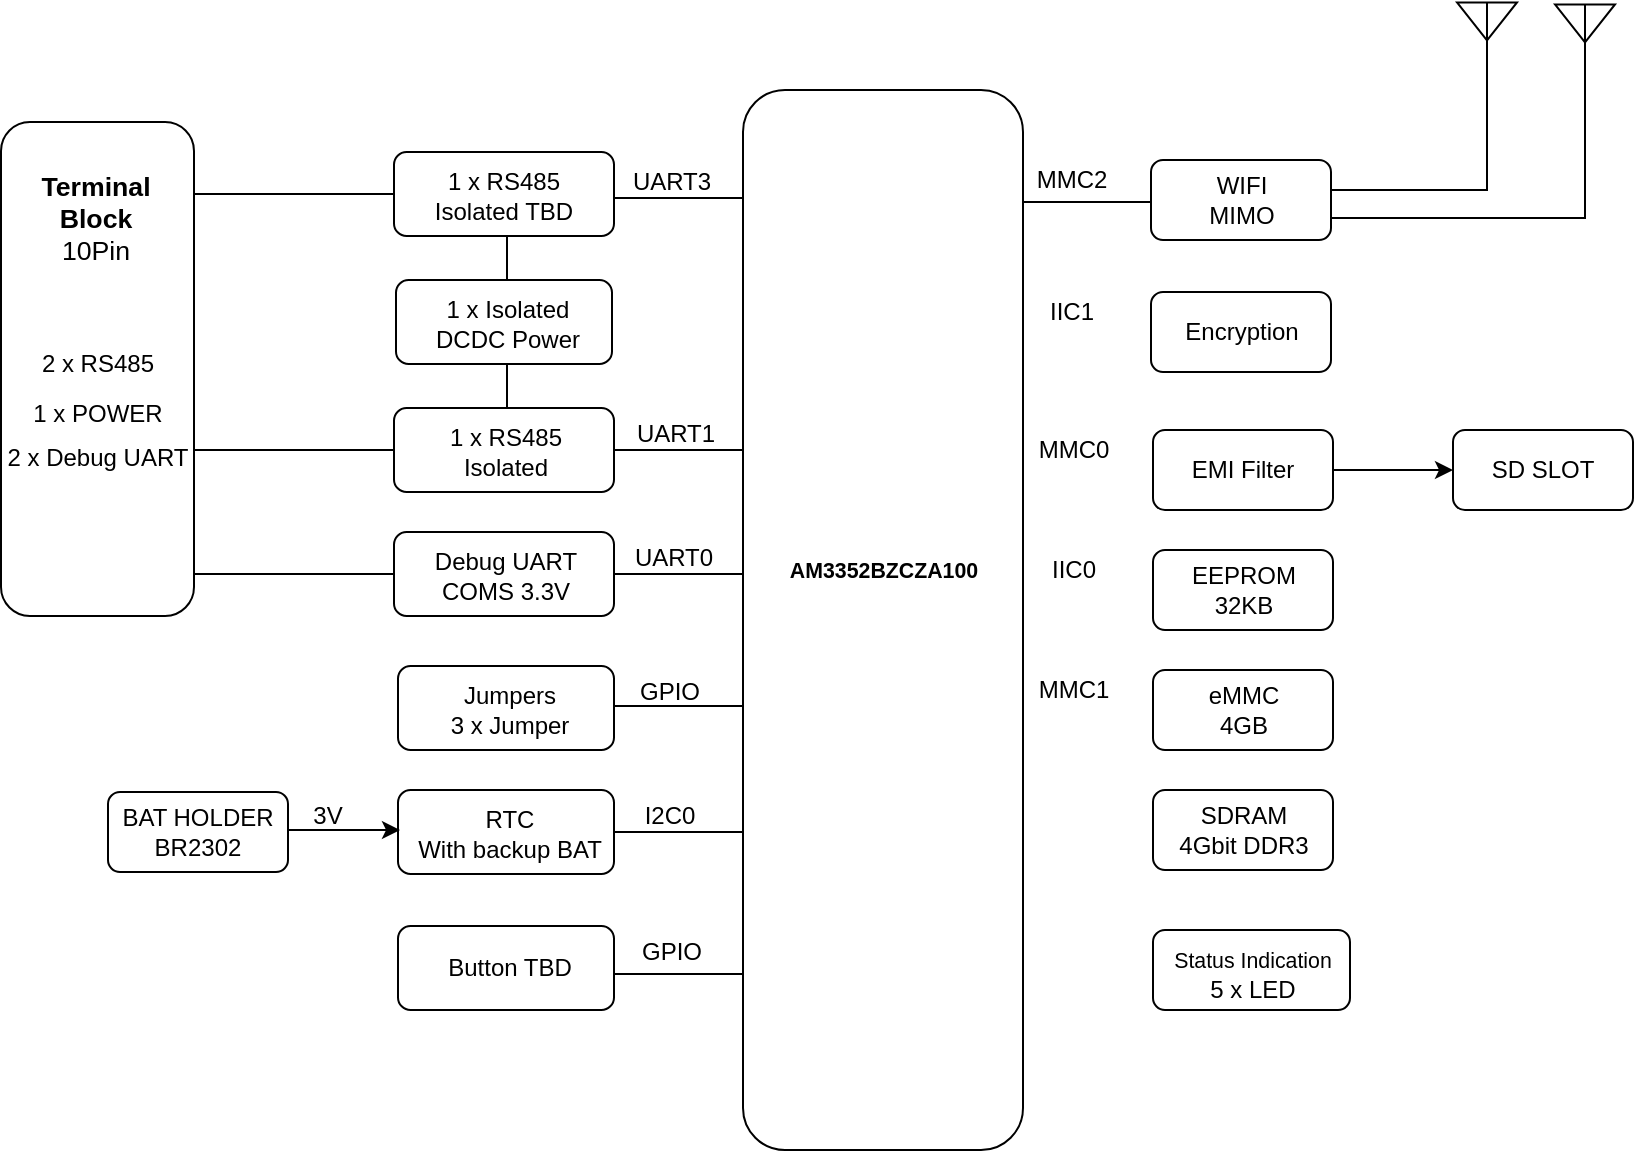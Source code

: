 <mxfile version="14.2.7" type="github"><diagram id="8Har5-MU0aXzjVDksSwH" name="Page-1"><mxGraphModel dx="1483" dy="794" grid="1" gridSize="1" guides="1" tooltips="1" connect="1" arrows="1" fold="1" page="1" pageScale="1" pageWidth="1169" pageHeight="1654" math="0" shadow="0"><root><mxCell id="0"/><mxCell id="1" parent="0"/><mxCell id="aE9xWVbpIm6cExN5liFA-1" value="" style="rounded=1;whiteSpace=wrap;html=1;" vertex="1" parent="1"><mxGeometry x="542.5" y="149" width="140" height="530" as="geometry"/></mxCell><mxCell id="aE9xWVbpIm6cExN5liFA-2" value="&lt;span lang=&quot;EN-US&quot; style=&quot;font-size: 8.0pt ; font-family: &amp;quot;arial narrow&amp;quot; , sans-serif&quot;&gt;AM3352BZCZA100&lt;/span&gt;" style="text;html=1;strokeColor=none;fillColor=none;align=center;verticalAlign=middle;whiteSpace=wrap;rounded=0;fontStyle=1" vertex="1" parent="1"><mxGeometry x="567.5" y="369" width="90" height="40" as="geometry"/></mxCell><mxCell id="aE9xWVbpIm6cExN5liFA-3" value="" style="rounded=1;whiteSpace=wrap;html=1;" vertex="1" parent="1"><mxGeometry x="746.5" y="250" width="90" height="40" as="geometry"/></mxCell><mxCell id="aE9xWVbpIm6cExN5liFA-4" value="Encryption" style="text;html=1;strokeColor=none;fillColor=none;align=center;verticalAlign=middle;whiteSpace=wrap;rounded=0;" vertex="1" parent="1"><mxGeometry x="771.5" y="260" width="40" height="20" as="geometry"/></mxCell><mxCell id="aE9xWVbpIm6cExN5liFA-13" value="IIC1" style="text;html=1;strokeColor=none;fillColor=none;align=center;verticalAlign=middle;whiteSpace=wrap;rounded=0;" vertex="1" parent="1"><mxGeometry x="686.5" y="250" width="40" height="20" as="geometry"/></mxCell><mxCell id="aE9xWVbpIm6cExN5liFA-16" value="" style="rounded=1;whiteSpace=wrap;html=1;" vertex="1" parent="1"><mxGeometry x="747.5" y="319" width="90" height="40" as="geometry"/></mxCell><mxCell id="aE9xWVbpIm6cExN5liFA-17" value="EMI Filter" style="text;html=1;strokeColor=none;fillColor=none;align=center;verticalAlign=middle;whiteSpace=wrap;rounded=0;" vertex="1" parent="1"><mxGeometry x="765" y="329" width="55" height="20" as="geometry"/></mxCell><mxCell id="aE9xWVbpIm6cExN5liFA-18" value="MMC0" style="text;html=1;strokeColor=none;fillColor=none;align=center;verticalAlign=middle;whiteSpace=wrap;rounded=0;" vertex="1" parent="1"><mxGeometry x="687.5" y="319" width="40" height="20" as="geometry"/></mxCell><mxCell id="aE9xWVbpIm6cExN5liFA-20" value="" style="rounded=1;whiteSpace=wrap;html=1;" vertex="1" parent="1"><mxGeometry x="897.5" y="319" width="90" height="40" as="geometry"/></mxCell><mxCell id="aE9xWVbpIm6cExN5liFA-21" value="SD SLOT" style="text;html=1;strokeColor=none;fillColor=none;align=center;verticalAlign=middle;whiteSpace=wrap;rounded=0;" vertex="1" parent="1"><mxGeometry x="915" y="329" width="55" height="20" as="geometry"/></mxCell><mxCell id="aE9xWVbpIm6cExN5liFA-23" value="" style="endArrow=classic;html=1;entryX=0;entryY=0.5;entryDx=0;entryDy=0;" edge="1" parent="1"><mxGeometry width="50" height="50" relative="1" as="geometry"><mxPoint x="837.5" y="339" as="sourcePoint"/><mxPoint x="897.5" y="339.0" as="targetPoint"/></mxGeometry></mxCell><mxCell id="aE9xWVbpIm6cExN5liFA-25" value="" style="rounded=1;whiteSpace=wrap;html=1;" vertex="1" parent="1"><mxGeometry x="747.5" y="379" width="90" height="40" as="geometry"/></mxCell><mxCell id="aE9xWVbpIm6cExN5liFA-26" value="EEPROM&lt;br&gt;32KB" style="text;html=1;strokeColor=none;fillColor=none;align=center;verticalAlign=middle;whiteSpace=wrap;rounded=0;" vertex="1" parent="1"><mxGeometry x="772.5" y="389" width="40" height="20" as="geometry"/></mxCell><mxCell id="aE9xWVbpIm6cExN5liFA-27" value="IIC0&lt;br&gt;" style="text;html=1;strokeColor=none;fillColor=none;align=center;verticalAlign=middle;whiteSpace=wrap;rounded=0;" vertex="1" parent="1"><mxGeometry x="687.5" y="379" width="40" height="20" as="geometry"/></mxCell><mxCell id="aE9xWVbpIm6cExN5liFA-29" value="" style="rounded=1;whiteSpace=wrap;html=1;" vertex="1" parent="1"><mxGeometry x="747.5" y="439" width="90" height="40" as="geometry"/></mxCell><mxCell id="aE9xWVbpIm6cExN5liFA-30" value="eMMC&lt;br&gt;4GB" style="text;html=1;strokeColor=none;fillColor=none;align=center;verticalAlign=middle;whiteSpace=wrap;rounded=0;" vertex="1" parent="1"><mxGeometry x="772.5" y="449" width="40" height="20" as="geometry"/></mxCell><mxCell id="aE9xWVbpIm6cExN5liFA-31" value="MMC1" style="text;html=1;strokeColor=none;fillColor=none;align=center;verticalAlign=middle;whiteSpace=wrap;rounded=0;" vertex="1" parent="1"><mxGeometry x="687.5" y="439" width="40" height="20" as="geometry"/></mxCell><mxCell id="aE9xWVbpIm6cExN5liFA-32" value="" style="rounded=1;whiteSpace=wrap;html=1;" vertex="1" parent="1"><mxGeometry x="747.5" y="499" width="90" height="40" as="geometry"/></mxCell><mxCell id="aE9xWVbpIm6cExN5liFA-33" value="SDRAM&lt;br&gt;4Gbit DDR3" style="text;html=1;strokeColor=none;fillColor=none;align=center;verticalAlign=middle;whiteSpace=wrap;rounded=0;" vertex="1" parent="1"><mxGeometry x="747.5" y="509" width="90" height="20" as="geometry"/></mxCell><mxCell id="aE9xWVbpIm6cExN5liFA-44" value="" style="rounded=1;whiteSpace=wrap;html=1;" vertex="1" parent="1"><mxGeometry x="746.5" y="184" width="90" height="40" as="geometry"/></mxCell><mxCell id="aE9xWVbpIm6cExN5liFA-45" value="WIFI&lt;br&gt;MIMO" style="text;html=1;strokeColor=none;fillColor=none;align=center;verticalAlign=middle;whiteSpace=wrap;rounded=0;" vertex="1" parent="1"><mxGeometry x="771.5" y="194" width="40" height="20" as="geometry"/></mxCell><mxCell id="aE9xWVbpIm6cExN5liFA-46" value="MMC2" style="text;html=1;strokeColor=none;fillColor=none;align=center;verticalAlign=middle;whiteSpace=wrap;rounded=0;" vertex="1" parent="1"><mxGeometry x="686.5" y="184" width="40" height="20" as="geometry"/></mxCell><mxCell id="aE9xWVbpIm6cExN5liFA-62" value="" style="verticalLabelPosition=bottom;shadow=0;dashed=0;align=center;html=1;verticalAlign=top;shape=mxgraph.electrical.radio.aerial_-_antenna_2;strokeWidth=1;" vertex="1" parent="1"><mxGeometry x="899.5" y="105" width="30" height="48" as="geometry"/></mxCell><mxCell id="aE9xWVbpIm6cExN5liFA-63" value="" style="shape=partialRectangle;whiteSpace=wrap;html=1;top=0;left=0;fillColor=none;strokeWidth=1;" vertex="1" parent="1"><mxGeometry x="836.5" y="152" width="78" height="47" as="geometry"/></mxCell><mxCell id="aE9xWVbpIm6cExN5liFA-64" value="" style="verticalLabelPosition=bottom;shadow=0;dashed=0;align=center;html=1;verticalAlign=top;shape=mxgraph.electrical.radio.aerial_-_antenna_2;strokeWidth=1;" vertex="1" parent="1"><mxGeometry x="948.5" y="106" width="30" height="48" as="geometry"/></mxCell><mxCell id="aE9xWVbpIm6cExN5liFA-65" value="" style="shape=partialRectangle;whiteSpace=wrap;html=1;top=0;left=0;fillColor=none;strokeWidth=1;" vertex="1" parent="1"><mxGeometry x="836.5" y="154" width="127" height="59" as="geometry"/></mxCell><mxCell id="aE9xWVbpIm6cExN5liFA-66" value="" style="rounded=1;whiteSpace=wrap;html=1;" vertex="1" parent="1"><mxGeometry x="370" y="499" width="108" height="42" as="geometry"/></mxCell><mxCell id="aE9xWVbpIm6cExN5liFA-67" value="RTC&lt;br&gt;With backup BAT" style="text;html=1;strokeColor=none;fillColor=none;align=center;verticalAlign=middle;whiteSpace=wrap;rounded=0;" vertex="1" parent="1"><mxGeometry x="378.5" y="511" width="94" height="20" as="geometry"/></mxCell><mxCell id="aE9xWVbpIm6cExN5liFA-68" value="" style="rounded=1;whiteSpace=wrap;html=1;" vertex="1" parent="1"><mxGeometry x="225" y="500" width="90" height="40" as="geometry"/></mxCell><mxCell id="aE9xWVbpIm6cExN5liFA-69" value="BAT HOLDER&lt;br&gt;BR2302" style="text;html=1;strokeColor=none;fillColor=none;align=center;verticalAlign=middle;whiteSpace=wrap;rounded=0;" vertex="1" parent="1"><mxGeometry x="225" y="510" width="90" height="20" as="geometry"/></mxCell><mxCell id="aE9xWVbpIm6cExN5liFA-74" value="" style="endArrow=classic;html=1;entryX=0;entryY=0.5;entryDx=0;entryDy=0;" edge="1" parent="1"><mxGeometry width="50" height="50" relative="1" as="geometry"><mxPoint x="315" y="519" as="sourcePoint"/><mxPoint x="371" y="519" as="targetPoint"/></mxGeometry></mxCell><mxCell id="aE9xWVbpIm6cExN5liFA-76" value="" style="rounded=1;whiteSpace=wrap;html=1;" vertex="1" parent="1"><mxGeometry x="370" y="437" width="108" height="42" as="geometry"/></mxCell><mxCell id="aE9xWVbpIm6cExN5liFA-77" value="Jumpers&lt;br&gt;3 x Jumper" style="text;html=1;strokeColor=none;fillColor=none;align=center;verticalAlign=middle;whiteSpace=wrap;rounded=0;" vertex="1" parent="1"><mxGeometry x="378.5" y="449" width="94" height="20" as="geometry"/></mxCell><mxCell id="aE9xWVbpIm6cExN5liFA-79" value="GPIO" style="text;html=1;strokeColor=none;fillColor=none;align=center;verticalAlign=middle;whiteSpace=wrap;rounded=0;" vertex="1" parent="1"><mxGeometry x="485.5" y="440" width="40" height="20" as="geometry"/></mxCell><mxCell id="aE9xWVbpIm6cExN5liFA-80" value="I2C0" style="text;html=1;strokeColor=none;fillColor=none;align=center;verticalAlign=middle;whiteSpace=wrap;rounded=0;" vertex="1" parent="1"><mxGeometry x="485.5" y="502" width="40" height="20" as="geometry"/></mxCell><mxCell id="aE9xWVbpIm6cExN5liFA-81" value="3V" style="text;html=1;strokeColor=none;fillColor=none;align=center;verticalAlign=middle;whiteSpace=wrap;rounded=0;" vertex="1" parent="1"><mxGeometry x="315" y="502" width="40" height="20" as="geometry"/></mxCell><mxCell id="aE9xWVbpIm6cExN5liFA-82" value="" style="rounded=1;whiteSpace=wrap;html=1;strokeWidth=1;" vertex="1" parent="1"><mxGeometry x="171.5" y="165" width="96.5" height="247" as="geometry"/></mxCell><mxCell id="aE9xWVbpIm6cExN5liFA-83" value="&lt;span lang=&quot;EN-US&quot; style=&quot;font-size: 10pt ; font-family: &amp;#34;arial narrow&amp;#34; , sans-serif&quot;&gt;&lt;b&gt;Terminal Block&lt;/b&gt;&lt;br&gt;10Pin&lt;br&gt;&lt;/span&gt;" style="text;html=1;strokeColor=none;fillColor=none;align=center;verticalAlign=middle;whiteSpace=wrap;rounded=0;" vertex="1" parent="1"><mxGeometry x="173.75" y="191.0" width="90" height="43" as="geometry"/></mxCell><mxCell id="aE9xWVbpIm6cExN5liFA-85" value="2 x RS485" style="text;html=1;strokeColor=none;fillColor=none;align=center;verticalAlign=middle;whiteSpace=wrap;rounded=0;" vertex="1" parent="1"><mxGeometry x="172.75" y="276" width="94" height="20" as="geometry"/></mxCell><mxCell id="aE9xWVbpIm6cExN5liFA-86" value="2 x Debug UART" style="text;html=1;strokeColor=none;fillColor=none;align=center;verticalAlign=middle;whiteSpace=wrap;rounded=0;" vertex="1" parent="1"><mxGeometry x="172.75" y="323" width="94" height="20" as="geometry"/></mxCell><mxCell id="aE9xWVbpIm6cExN5liFA-87" value="1 x POWER" style="text;html=1;strokeColor=none;fillColor=none;align=center;verticalAlign=middle;whiteSpace=wrap;rounded=0;" vertex="1" parent="1"><mxGeometry x="172.75" y="301" width="94" height="20" as="geometry"/></mxCell><mxCell id="aE9xWVbpIm6cExN5liFA-90" value="" style="rounded=1;whiteSpace=wrap;html=1;" vertex="1" parent="1"><mxGeometry x="368" y="308" width="110" height="42" as="geometry"/></mxCell><mxCell id="aE9xWVbpIm6cExN5liFA-91" value="1 x RS485&lt;br&gt;Isolated" style="text;html=1;strokeColor=none;fillColor=none;align=center;verticalAlign=middle;whiteSpace=wrap;rounded=0;" vertex="1" parent="1"><mxGeometry x="376.5" y="320" width="94" height="20" as="geometry"/></mxCell><mxCell id="aE9xWVbpIm6cExN5liFA-94" value="" style="rounded=1;whiteSpace=wrap;html=1;" vertex="1" parent="1"><mxGeometry x="369" y="244" width="108" height="42" as="geometry"/></mxCell><mxCell id="aE9xWVbpIm6cExN5liFA-95" value="1 x Isolated&lt;br&gt;DCDC Power" style="text;html=1;strokeColor=none;fillColor=none;align=center;verticalAlign=middle;whiteSpace=wrap;rounded=0;" vertex="1" parent="1"><mxGeometry x="377.5" y="256" width="94" height="20" as="geometry"/></mxCell><mxCell id="aE9xWVbpIm6cExN5liFA-97" value="" style="rounded=1;whiteSpace=wrap;html=1;" vertex="1" parent="1"><mxGeometry x="368" y="180" width="110" height="42" as="geometry"/></mxCell><mxCell id="aE9xWVbpIm6cExN5liFA-98" value="1 x RS485&lt;br&gt;Isolated TBD" style="text;html=1;strokeColor=none;fillColor=none;align=center;verticalAlign=middle;whiteSpace=wrap;rounded=0;" vertex="1" parent="1"><mxGeometry x="375.5" y="192" width="94" height="20" as="geometry"/></mxCell><mxCell id="aE9xWVbpIm6cExN5liFA-100" value="" style="rounded=1;whiteSpace=wrap;html=1;" vertex="1" parent="1"><mxGeometry x="368" y="370" width="110" height="42" as="geometry"/></mxCell><mxCell id="aE9xWVbpIm6cExN5liFA-101" value="Debug UART&lt;br&gt;COMS 3.3V" style="text;html=1;strokeColor=none;fillColor=none;align=center;verticalAlign=middle;whiteSpace=wrap;rounded=0;" vertex="1" parent="1"><mxGeometry x="376.5" y="382" width="94" height="20" as="geometry"/></mxCell><mxCell id="aE9xWVbpIm6cExN5liFA-106" value="" style="line;strokeWidth=1;html=1;perimeter=backbonePerimeter;points=[];outlineConnect=0;" vertex="1" parent="1"><mxGeometry x="268" y="324" width="100" height="10" as="geometry"/></mxCell><mxCell id="aE9xWVbpIm6cExN5liFA-107" value="" style="line;strokeWidth=1;html=1;perimeter=backbonePerimeter;points=[];outlineConnect=0;" vertex="1" parent="1"><mxGeometry x="268" y="386" width="100" height="10" as="geometry"/></mxCell><mxCell id="aE9xWVbpIm6cExN5liFA-108" value="" style="line;strokeWidth=1;html=1;perimeter=backbonePerimeter;points=[];outlineConnect=0;" vertex="1" parent="1"><mxGeometry x="268" y="196" width="100" height="10" as="geometry"/></mxCell><mxCell id="aE9xWVbpIm6cExN5liFA-110" value="" style="line;strokeWidth=1;direction=south;html=1;" vertex="1" parent="1"><mxGeometry x="419.5" y="222" width="10" height="22" as="geometry"/></mxCell><mxCell id="aE9xWVbpIm6cExN5liFA-111" value="" style="line;strokeWidth=1;direction=south;html=1;" vertex="1" parent="1"><mxGeometry x="419.5" y="286" width="10" height="22" as="geometry"/></mxCell><mxCell id="aE9xWVbpIm6cExN5liFA-112" value="" style="line;strokeWidth=1;html=1;perimeter=backbonePerimeter;points=[];outlineConnect=0;" vertex="1" parent="1"><mxGeometry x="478" y="515" width="65" height="10" as="geometry"/></mxCell><mxCell id="aE9xWVbpIm6cExN5liFA-113" value="" style="line;strokeWidth=1;html=1;perimeter=backbonePerimeter;points=[];outlineConnect=0;" vertex="1" parent="1"><mxGeometry x="478" y="452" width="64.5" height="10" as="geometry"/></mxCell><mxCell id="aE9xWVbpIm6cExN5liFA-114" value="" style="line;strokeWidth=1;html=1;perimeter=backbonePerimeter;points=[];outlineConnect=0;" vertex="1" parent="1"><mxGeometry x="478" y="386" width="64" height="10" as="geometry"/></mxCell><mxCell id="aE9xWVbpIm6cExN5liFA-115" value="UART0" style="text;html=1;strokeColor=none;fillColor=none;align=center;verticalAlign=middle;whiteSpace=wrap;rounded=0;" vertex="1" parent="1"><mxGeometry x="488" y="373" width="40" height="20" as="geometry"/></mxCell><mxCell id="aE9xWVbpIm6cExN5liFA-116" value="" style="line;strokeWidth=1;html=1;perimeter=backbonePerimeter;points=[];outlineConnect=0;" vertex="1" parent="1"><mxGeometry x="478" y="324" width="64.5" height="10" as="geometry"/></mxCell><mxCell id="aE9xWVbpIm6cExN5liFA-117" value="UART1" style="text;html=1;strokeColor=none;fillColor=none;align=center;verticalAlign=middle;whiteSpace=wrap;rounded=0;" vertex="1" parent="1"><mxGeometry x="488.5" y="311" width="40" height="20" as="geometry"/></mxCell><mxCell id="aE9xWVbpIm6cExN5liFA-118" value="" style="line;strokeWidth=1;html=1;perimeter=backbonePerimeter;points=[];outlineConnect=0;" vertex="1" parent="1"><mxGeometry x="478" y="198" width="64" height="10" as="geometry"/></mxCell><mxCell id="aE9xWVbpIm6cExN5liFA-119" value="UART3" style="text;html=1;strokeColor=none;fillColor=none;align=center;verticalAlign=middle;whiteSpace=wrap;rounded=0;" vertex="1" parent="1"><mxGeometry x="487" y="185" width="40" height="20" as="geometry"/></mxCell><mxCell id="aE9xWVbpIm6cExN5liFA-123" value="" style="rounded=1;whiteSpace=wrap;html=1;" vertex="1" parent="1"><mxGeometry x="747.5" y="569" width="98.5" height="40" as="geometry"/></mxCell><mxCell id="aE9xWVbpIm6cExN5liFA-124" value="&lt;br&gt;&lt;span lang=&quot;EN-US&quot; style=&quot;font-size: 8.0pt ; font-family: &amp;#34;arial&amp;#34; , sans-serif&quot;&gt;Status Indication&lt;br&gt;&lt;/span&gt;5 x LED" style="text;html=1;strokeColor=none;fillColor=none;align=center;verticalAlign=middle;whiteSpace=wrap;rounded=0;" vertex="1" parent="1"><mxGeometry x="750.5" y="574" width="92.5" height="20" as="geometry"/></mxCell><mxCell id="aE9xWVbpIm6cExN5liFA-126" value="" style="rounded=1;whiteSpace=wrap;html=1;" vertex="1" parent="1"><mxGeometry x="370" y="567" width="108" height="42" as="geometry"/></mxCell><mxCell id="aE9xWVbpIm6cExN5liFA-131" value="GPIO" style="text;html=1;strokeColor=none;fillColor=none;align=center;verticalAlign=middle;whiteSpace=wrap;rounded=0;" vertex="1" parent="1"><mxGeometry x="487" y="570" width="40" height="20" as="geometry"/></mxCell><mxCell id="aE9xWVbpIm6cExN5liFA-133" value="" style="line;strokeWidth=1;html=1;perimeter=backbonePerimeter;points=[];outlineConnect=0;" vertex="1" parent="1"><mxGeometry x="478" y="586" width="64.5" height="10" as="geometry"/></mxCell><mxCell id="aE9xWVbpIm6cExN5liFA-134" value="Button TBD" style="text;html=1;strokeColor=none;fillColor=none;align=center;verticalAlign=middle;whiteSpace=wrap;rounded=0;" vertex="1" parent="1"><mxGeometry x="380.5" y="578" width="90" height="20" as="geometry"/></mxCell><mxCell id="aE9xWVbpIm6cExN5liFA-137" value="" style="line;strokeWidth=1;html=1;perimeter=backbonePerimeter;points=[];outlineConnect=0;" vertex="1" parent="1"><mxGeometry x="682.5" y="200" width="64" height="10" as="geometry"/></mxCell></root></mxGraphModel></diagram></mxfile>
